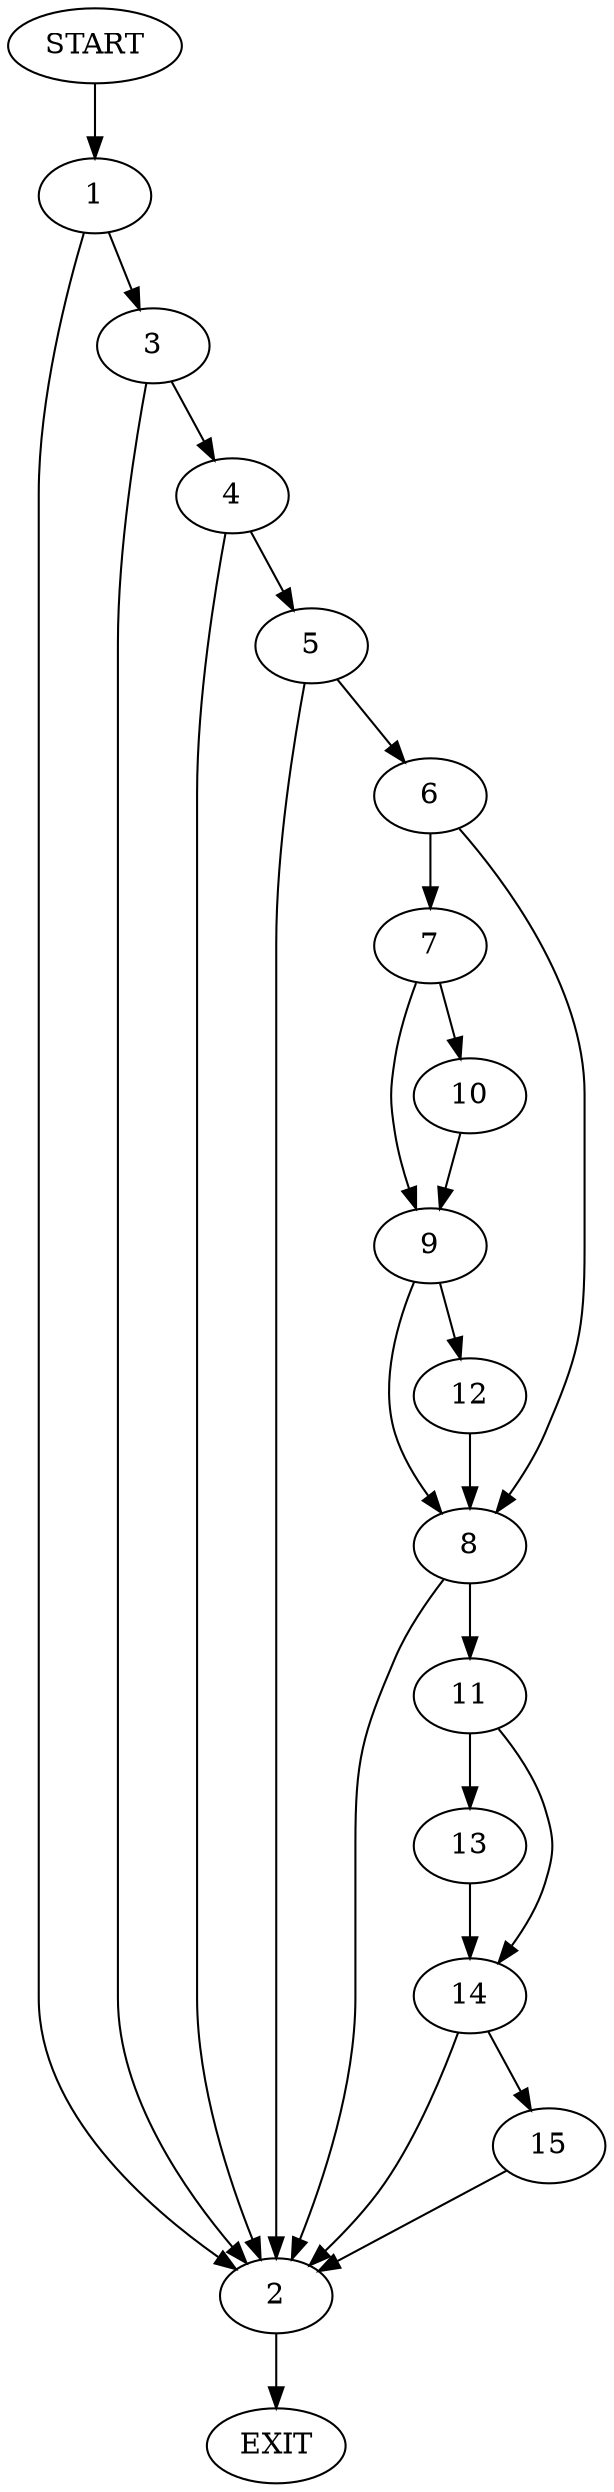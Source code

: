 digraph {
0 [label="START"]
16 [label="EXIT"]
0 -> 1
1 -> 2
1 -> 3
3 -> 4
3 -> 2
2 -> 16
4 -> 2
4 -> 5
5 -> 2
5 -> 6
6 -> 7
6 -> 8
7 -> 9
7 -> 10
8 -> 2
8 -> 11
10 -> 9
9 -> 8
9 -> 12
12 -> 8
11 -> 13
11 -> 14
14 -> 2
14 -> 15
13 -> 14
15 -> 2
}

